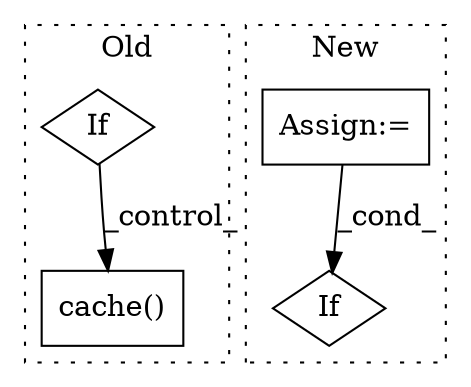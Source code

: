 digraph G {
subgraph cluster0 {
1 [label="cache()" a="75" s="4041,4066" l="21,1" shape="box"];
3 [label="If" a="96" s="3986" l="3" shape="diamond"];
label = "Old";
style="dotted";
}
subgraph cluster1 {
2 [label="If" a="96" s="911" l="3" shape="diamond"];
4 [label="Assign:=" a="68" s="873" l="3" shape="box"];
label = "New";
style="dotted";
}
3 -> 1 [label="_control_"];
4 -> 2 [label="_cond_"];
}